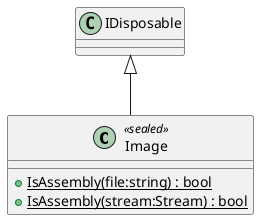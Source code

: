 @startuml
class Image <<sealed>> {
    + {static} IsAssembly(file:string) : bool
    + {static} IsAssembly(stream:Stream) : bool
}
IDisposable <|-- Image
@enduml
